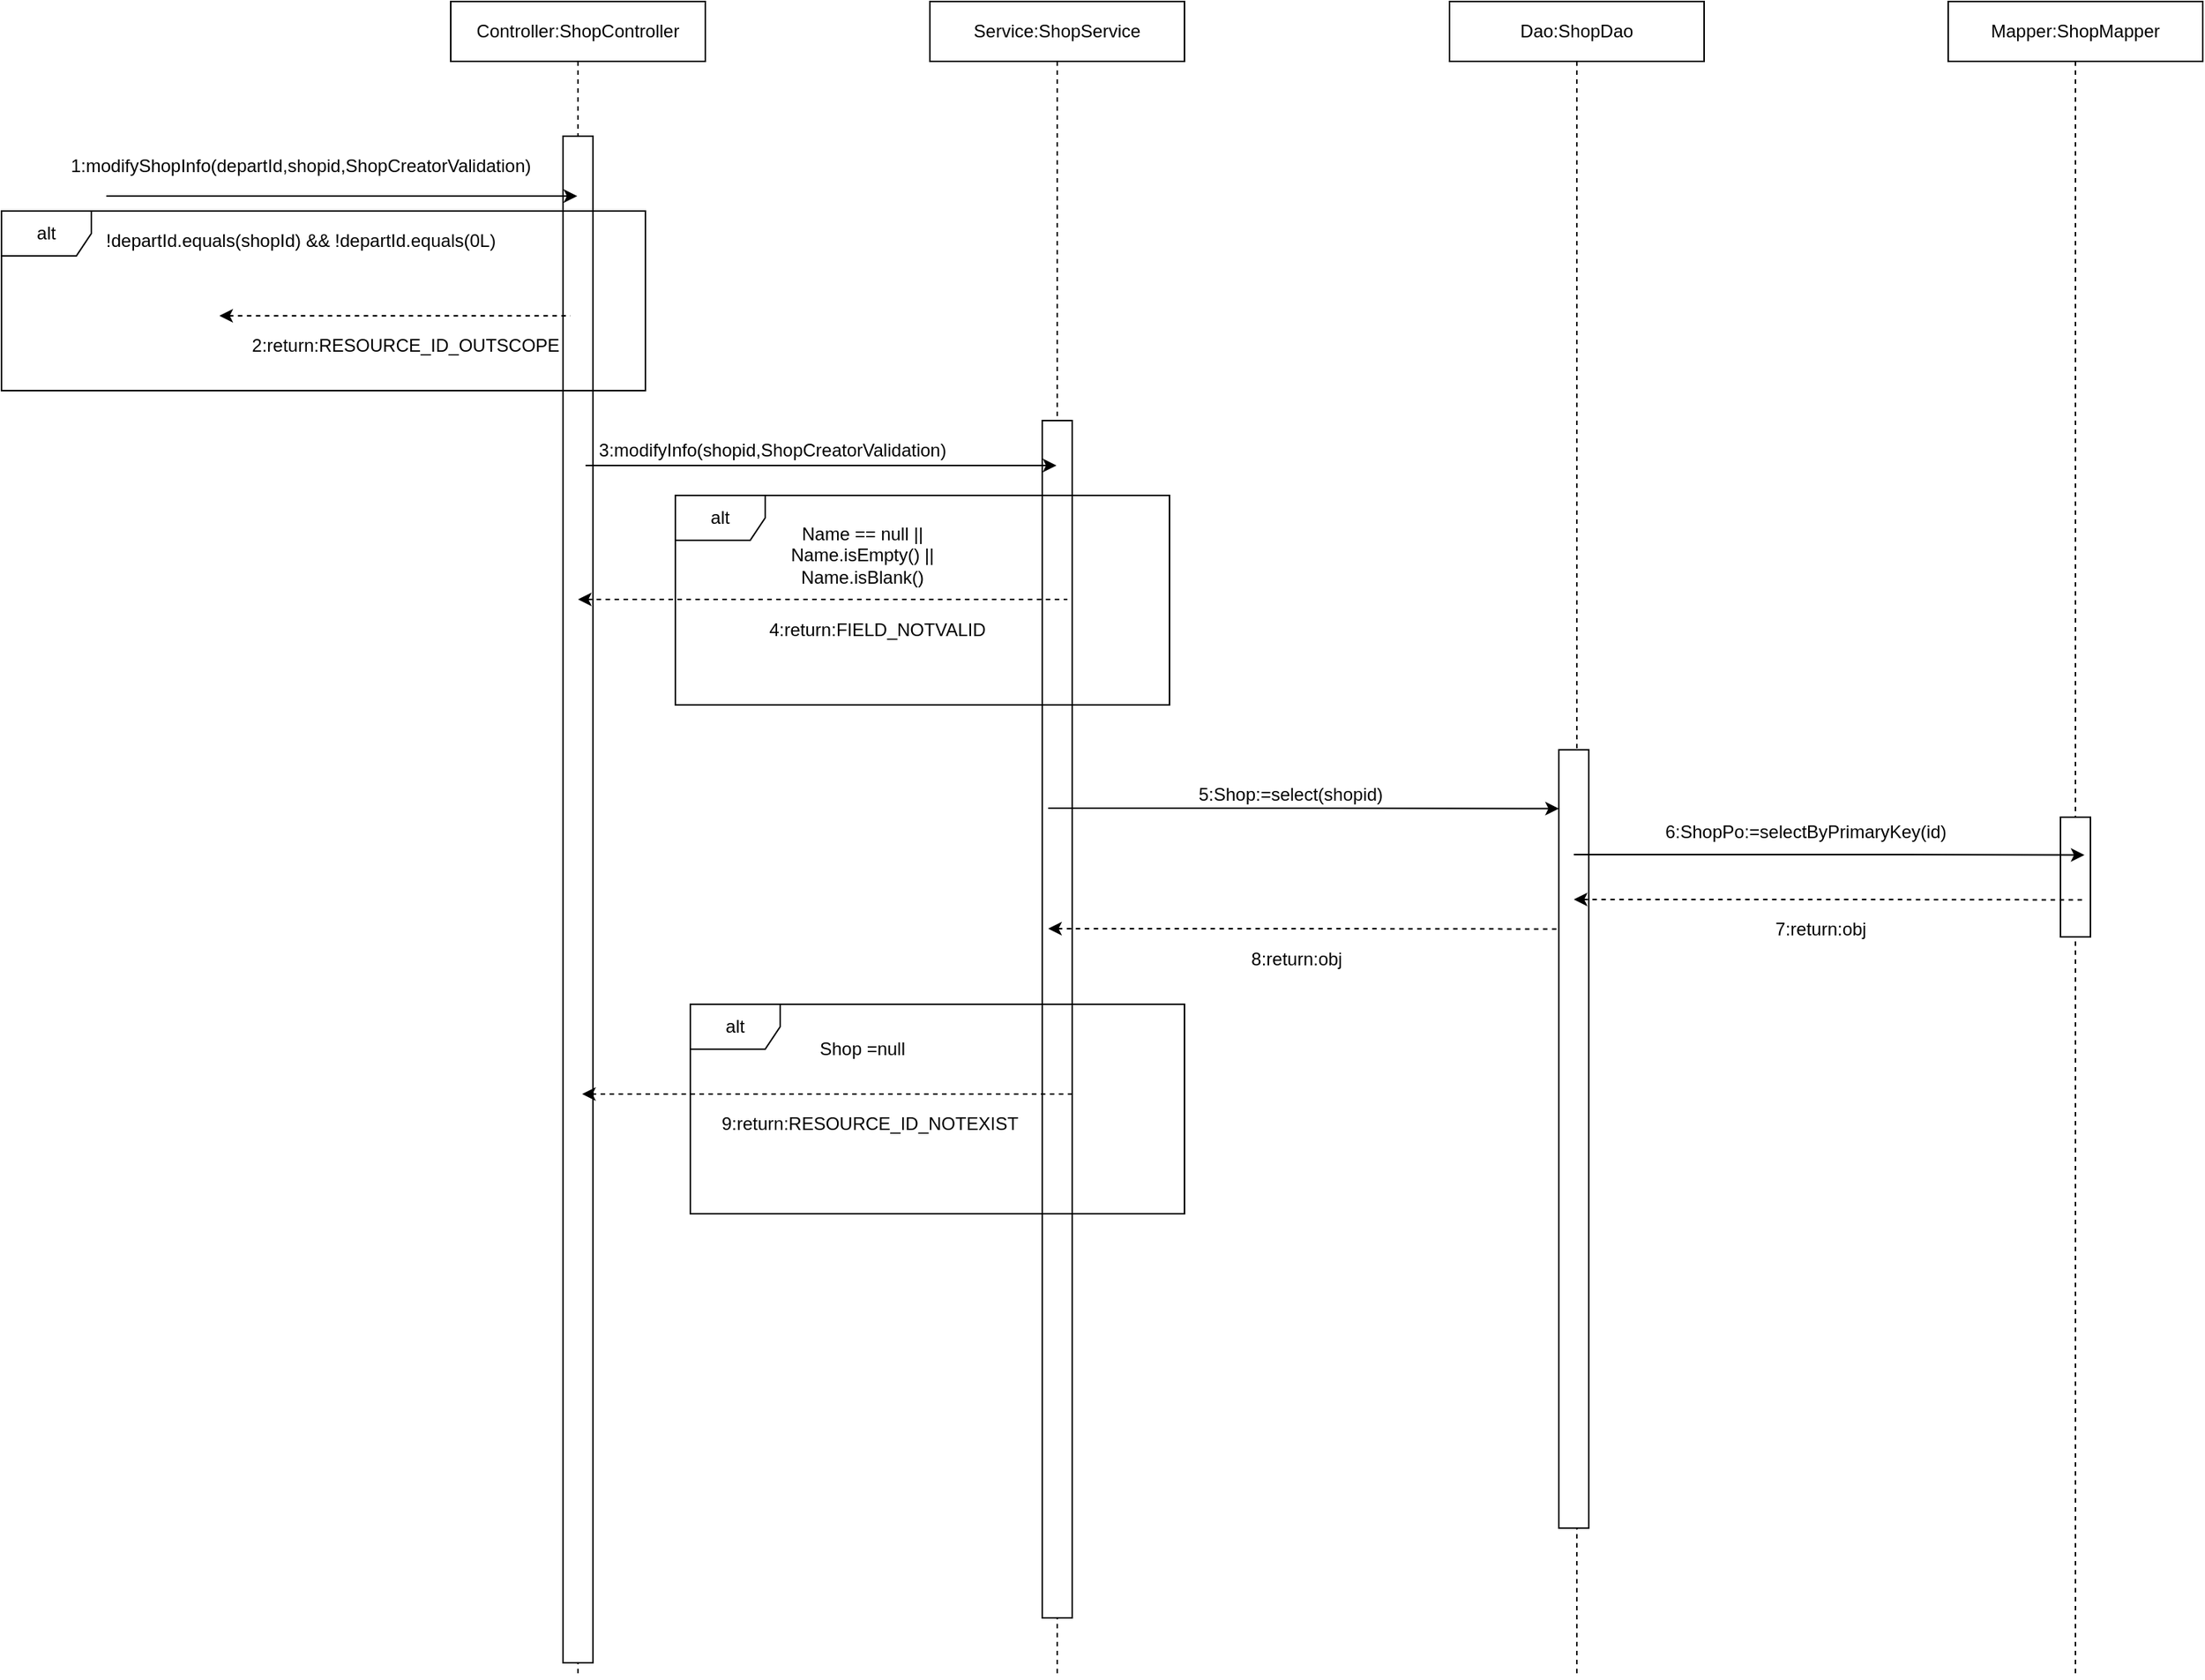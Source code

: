 <mxfile version="14.1.1" type="github">
  <diagram id="lo4UK6vVF-4UpODu58wT" name="Page-1">
    <mxGraphModel dx="1865" dy="587" grid="1" gridSize="10" guides="1" tooltips="1" connect="1" arrows="1" fold="1" page="1" pageScale="1" pageWidth="827" pageHeight="1169" math="0" shadow="0">
      <root>
        <mxCell id="0" />
        <mxCell id="1" parent="0" />
        <mxCell id="t8Lj_CVc9r9Yu0F6UWp1-1" value="Controller:ShopController" style="shape=umlLifeline;perimeter=lifelinePerimeter;whiteSpace=wrap;html=1;container=1;collapsible=0;recursiveResize=0;outlineConnect=0;" vertex="1" parent="1">
          <mxGeometry x="160" y="40" width="170" height="1120" as="geometry" />
        </mxCell>
        <mxCell id="t8Lj_CVc9r9Yu0F6UWp1-5" value="" style="rounded=0;whiteSpace=wrap;html=1;" vertex="1" parent="t8Lj_CVc9r9Yu0F6UWp1-1">
          <mxGeometry x="75" y="90" width="20" height="1020" as="geometry" />
        </mxCell>
        <mxCell id="t8Lj_CVc9r9Yu0F6UWp1-2" value="Service:ShopService" style="shape=umlLifeline;perimeter=lifelinePerimeter;whiteSpace=wrap;html=1;container=1;collapsible=0;recursiveResize=0;outlineConnect=0;" vertex="1" parent="1">
          <mxGeometry x="480" y="40" width="170" height="1120" as="geometry" />
        </mxCell>
        <mxCell id="t8Lj_CVc9r9Yu0F6UWp1-3" value="Dao:ShopDao" style="shape=umlLifeline;perimeter=lifelinePerimeter;whiteSpace=wrap;html=1;container=1;collapsible=0;recursiveResize=0;outlineConnect=0;" vertex="1" parent="1">
          <mxGeometry x="827" y="40" width="170" height="1120" as="geometry" />
        </mxCell>
        <mxCell id="t8Lj_CVc9r9Yu0F6UWp1-4" value="Mapper:ShopMapper" style="shape=umlLifeline;perimeter=lifelinePerimeter;whiteSpace=wrap;html=1;container=1;collapsible=0;recursiveResize=0;outlineConnect=0;" vertex="1" parent="1">
          <mxGeometry x="1160" y="40" width="170" height="1120" as="geometry" />
        </mxCell>
        <mxCell id="t8Lj_CVc9r9Yu0F6UWp1-26" value="" style="rounded=0;whiteSpace=wrap;html=1;" vertex="1" parent="t8Lj_CVc9r9Yu0F6UWp1-4">
          <mxGeometry x="75" y="545" width="20" height="80" as="geometry" />
        </mxCell>
        <mxCell id="t8Lj_CVc9r9Yu0F6UWp1-6" value="" style="rounded=0;whiteSpace=wrap;html=1;" vertex="1" parent="1">
          <mxGeometry x="555" y="320" width="20" height="800" as="geometry" />
        </mxCell>
        <mxCell id="t8Lj_CVc9r9Yu0F6UWp1-7" value="1:modifyShopInfo(departId,shopid,ShopCreatorValidation)" style="text;html=1;strokeColor=none;fillColor=none;align=center;verticalAlign=middle;whiteSpace=wrap;rounded=0;" vertex="1" parent="1">
          <mxGeometry x="-120" y="140" width="360" height="20" as="geometry" />
        </mxCell>
        <mxCell id="t8Lj_CVc9r9Yu0F6UWp1-9" value="" style="endArrow=classic;html=1;" edge="1" parent="1" target="t8Lj_CVc9r9Yu0F6UWp1-1">
          <mxGeometry width="50" height="50" relative="1" as="geometry">
            <mxPoint x="-70" y="170" as="sourcePoint" />
            <mxPoint y="180" as="targetPoint" />
            <Array as="points">
              <mxPoint x="110" y="170" />
            </Array>
          </mxGeometry>
        </mxCell>
        <mxCell id="t8Lj_CVc9r9Yu0F6UWp1-10" value="" style="endArrow=none;html=1;dashed=1;startArrow=classic;startFill=1;endFill=0;" edge="1" parent="1">
          <mxGeometry width="50" height="50" relative="1" as="geometry">
            <mxPoint x="5.5" y="250" as="sourcePoint" />
            <mxPoint x="240" y="250" as="targetPoint" />
            <Array as="points">
              <mxPoint x="105.5" y="250" />
            </Array>
          </mxGeometry>
        </mxCell>
        <mxCell id="t8Lj_CVc9r9Yu0F6UWp1-11" value="2:return:RESOURCE_ID_OUTSCOPE" style="text;html=1;strokeColor=none;fillColor=none;align=center;verticalAlign=middle;whiteSpace=wrap;rounded=0;" vertex="1" parent="1">
          <mxGeometry x="20" y="260" width="220" height="20" as="geometry" />
        </mxCell>
        <mxCell id="t8Lj_CVc9r9Yu0F6UWp1-12" value="alt" style="shape=umlFrame;whiteSpace=wrap;html=1;" vertex="1" parent="1">
          <mxGeometry x="-140" y="180" width="430" height="120" as="geometry" />
        </mxCell>
        <mxCell id="t8Lj_CVc9r9Yu0F6UWp1-13" value="!departId.equals(shopId) &amp;amp;&amp;amp; !departId.equals(0L)" style="text;html=1;strokeColor=none;fillColor=none;align=center;verticalAlign=middle;whiteSpace=wrap;rounded=0;" vertex="1" parent="1">
          <mxGeometry x="-95" y="190" width="310" height="20" as="geometry" />
        </mxCell>
        <mxCell id="t8Lj_CVc9r9Yu0F6UWp1-14" value="" style="endArrow=classic;html=1;" edge="1" parent="1">
          <mxGeometry width="50" height="50" relative="1" as="geometry">
            <mxPoint x="250" y="350" as="sourcePoint" />
            <mxPoint x="564.5" y="350" as="targetPoint" />
            <Array as="points">
              <mxPoint x="430" y="350" />
            </Array>
          </mxGeometry>
        </mxCell>
        <mxCell id="t8Lj_CVc9r9Yu0F6UWp1-15" value="3:modifyInfo(shopid,ShopCreatorValidation)" style="text;html=1;strokeColor=none;fillColor=none;align=center;verticalAlign=middle;whiteSpace=wrap;rounded=0;" vertex="1" parent="1">
          <mxGeometry x="270" y="330" width="210" height="20" as="geometry" />
        </mxCell>
        <mxCell id="t8Lj_CVc9r9Yu0F6UWp1-16" value="" style="endArrow=none;html=1;dashed=1;startArrow=classic;startFill=1;endFill=0;" edge="1" parent="1" source="t8Lj_CVc9r9Yu0F6UWp1-1">
          <mxGeometry width="50" height="50" relative="1" as="geometry">
            <mxPoint x="337.25" y="439.5" as="sourcePoint" />
            <mxPoint x="571.75" y="439.5" as="targetPoint" />
            <Array as="points">
              <mxPoint x="437.25" y="439.5" />
            </Array>
          </mxGeometry>
        </mxCell>
        <mxCell id="t8Lj_CVc9r9Yu0F6UWp1-17" value="4:return:FIELD_NOTVALID" style="text;html=1;strokeColor=none;fillColor=none;align=center;verticalAlign=middle;whiteSpace=wrap;rounded=0;" vertex="1" parent="1">
          <mxGeometry x="335" y="450" width="220" height="20" as="geometry" />
        </mxCell>
        <mxCell id="t8Lj_CVc9r9Yu0F6UWp1-18" value="&lt;div&gt;Name == null || &lt;br&gt;&lt;/div&gt;&lt;div&gt;Name.isEmpty() || &lt;br&gt;&lt;/div&gt;&lt;div&gt;Name.isBlank()&lt;/div&gt;" style="text;html=1;strokeColor=none;fillColor=none;align=center;verticalAlign=middle;whiteSpace=wrap;rounded=0;" vertex="1" parent="1">
          <mxGeometry x="315" y="400" width="240" height="20" as="geometry" />
        </mxCell>
        <mxCell id="t8Lj_CVc9r9Yu0F6UWp1-19" value="alt" style="shape=umlFrame;whiteSpace=wrap;html=1;" vertex="1" parent="1">
          <mxGeometry x="310" y="370" width="330" height="140" as="geometry" />
        </mxCell>
        <mxCell id="t8Lj_CVc9r9Yu0F6UWp1-20" value="" style="rounded=0;whiteSpace=wrap;html=1;" vertex="1" parent="1">
          <mxGeometry x="900" y="540" width="20" height="520" as="geometry" />
        </mxCell>
        <mxCell id="t8Lj_CVc9r9Yu0F6UWp1-21" value="" style="endArrow=classic;html=1;entryX=0.05;entryY=0.135;entryDx=0;entryDy=0;entryPerimeter=0;" edge="1" parent="1">
          <mxGeometry width="50" height="50" relative="1" as="geometry">
            <mxPoint x="559" y="579" as="sourcePoint" />
            <mxPoint x="900" y="579.25" as="targetPoint" />
            <Array as="points">
              <mxPoint x="739" y="579" />
            </Array>
          </mxGeometry>
        </mxCell>
        <mxCell id="t8Lj_CVc9r9Yu0F6UWp1-22" value="5:Shop:=select(shopid)" style="text;html=1;strokeColor=none;fillColor=none;align=center;verticalAlign=middle;whiteSpace=wrap;rounded=0;" vertex="1" parent="1">
          <mxGeometry x="616" y="560" width="210" height="20" as="geometry" />
        </mxCell>
        <mxCell id="t8Lj_CVc9r9Yu0F6UWp1-24" value="" style="endArrow=classic;html=1;entryX=0.05;entryY=0.135;entryDx=0;entryDy=0;entryPerimeter=0;" edge="1" parent="1">
          <mxGeometry width="50" height="50" relative="1" as="geometry">
            <mxPoint x="910" y="610" as="sourcePoint" />
            <mxPoint x="1251" y="610.25" as="targetPoint" />
            <Array as="points">
              <mxPoint x="1090" y="610" />
            </Array>
          </mxGeometry>
        </mxCell>
        <mxCell id="t8Lj_CVc9r9Yu0F6UWp1-25" value="6:ShopPo:=selectByPrimaryKey(id)" style="text;html=1;strokeColor=none;fillColor=none;align=center;verticalAlign=middle;whiteSpace=wrap;rounded=0;" vertex="1" parent="1">
          <mxGeometry x="960" y="585" width="210" height="20" as="geometry" />
        </mxCell>
        <mxCell id="t8Lj_CVc9r9Yu0F6UWp1-27" value="" style="endArrow=none;html=1;entryX=0.05;entryY=0.135;entryDx=0;entryDy=0;entryPerimeter=0;dashed=1;startArrow=classic;startFill=1;endFill=0;" edge="1" parent="1">
          <mxGeometry width="50" height="50" relative="1" as="geometry">
            <mxPoint x="910" y="640" as="sourcePoint" />
            <mxPoint x="1251" y="640.25" as="targetPoint" />
            <Array as="points">
              <mxPoint x="1090" y="640" />
            </Array>
          </mxGeometry>
        </mxCell>
        <mxCell id="t8Lj_CVc9r9Yu0F6UWp1-28" value="7:return:obj" style="text;html=1;strokeColor=none;fillColor=none;align=center;verticalAlign=middle;whiteSpace=wrap;rounded=0;" vertex="1" parent="1">
          <mxGeometry x="970" y="650" width="210" height="20" as="geometry" />
        </mxCell>
        <mxCell id="t8Lj_CVc9r9Yu0F6UWp1-29" value="" style="endArrow=none;html=1;entryX=0.05;entryY=0.135;entryDx=0;entryDy=0;entryPerimeter=0;dashed=1;startArrow=classic;startFill=1;endFill=0;" edge="1" parent="1">
          <mxGeometry width="50" height="50" relative="1" as="geometry">
            <mxPoint x="559" y="659.5" as="sourcePoint" />
            <mxPoint x="900" y="659.75" as="targetPoint" />
            <Array as="points">
              <mxPoint x="739" y="659.5" />
            </Array>
          </mxGeometry>
        </mxCell>
        <mxCell id="t8Lj_CVc9r9Yu0F6UWp1-30" value="8:return:obj" style="text;html=1;strokeColor=none;fillColor=none;align=center;verticalAlign=middle;whiteSpace=wrap;rounded=0;" vertex="1" parent="1">
          <mxGeometry x="620" y="670" width="210" height="20" as="geometry" />
        </mxCell>
        <mxCell id="t8Lj_CVc9r9Yu0F6UWp1-31" value="" style="endArrow=none;html=1;dashed=1;startArrow=classic;startFill=1;endFill=0;" edge="1" parent="1">
          <mxGeometry width="50" height="50" relative="1" as="geometry">
            <mxPoint x="247.75" y="770" as="sourcePoint" />
            <mxPoint x="575" y="770" as="targetPoint" />
            <Array as="points">
              <mxPoint x="440.5" y="770" />
            </Array>
          </mxGeometry>
        </mxCell>
        <mxCell id="t8Lj_CVc9r9Yu0F6UWp1-32" value="9:return:RESOURCE_ID_NOTEXIST" style="text;html=1;strokeColor=none;fillColor=none;align=center;verticalAlign=middle;whiteSpace=wrap;rounded=0;" vertex="1" parent="1">
          <mxGeometry x="335" y="780" width="210" height="20" as="geometry" />
        </mxCell>
        <mxCell id="t8Lj_CVc9r9Yu0F6UWp1-33" value="alt" style="shape=umlFrame;whiteSpace=wrap;html=1;" vertex="1" parent="1">
          <mxGeometry x="320" y="710" width="330" height="140" as="geometry" />
        </mxCell>
        <mxCell id="t8Lj_CVc9r9Yu0F6UWp1-34" value="Shop =null" style="text;html=1;strokeColor=none;fillColor=none;align=center;verticalAlign=middle;whiteSpace=wrap;rounded=0;" vertex="1" parent="1">
          <mxGeometry x="395" y="730" width="80" height="20" as="geometry" />
        </mxCell>
      </root>
    </mxGraphModel>
  </diagram>
</mxfile>
